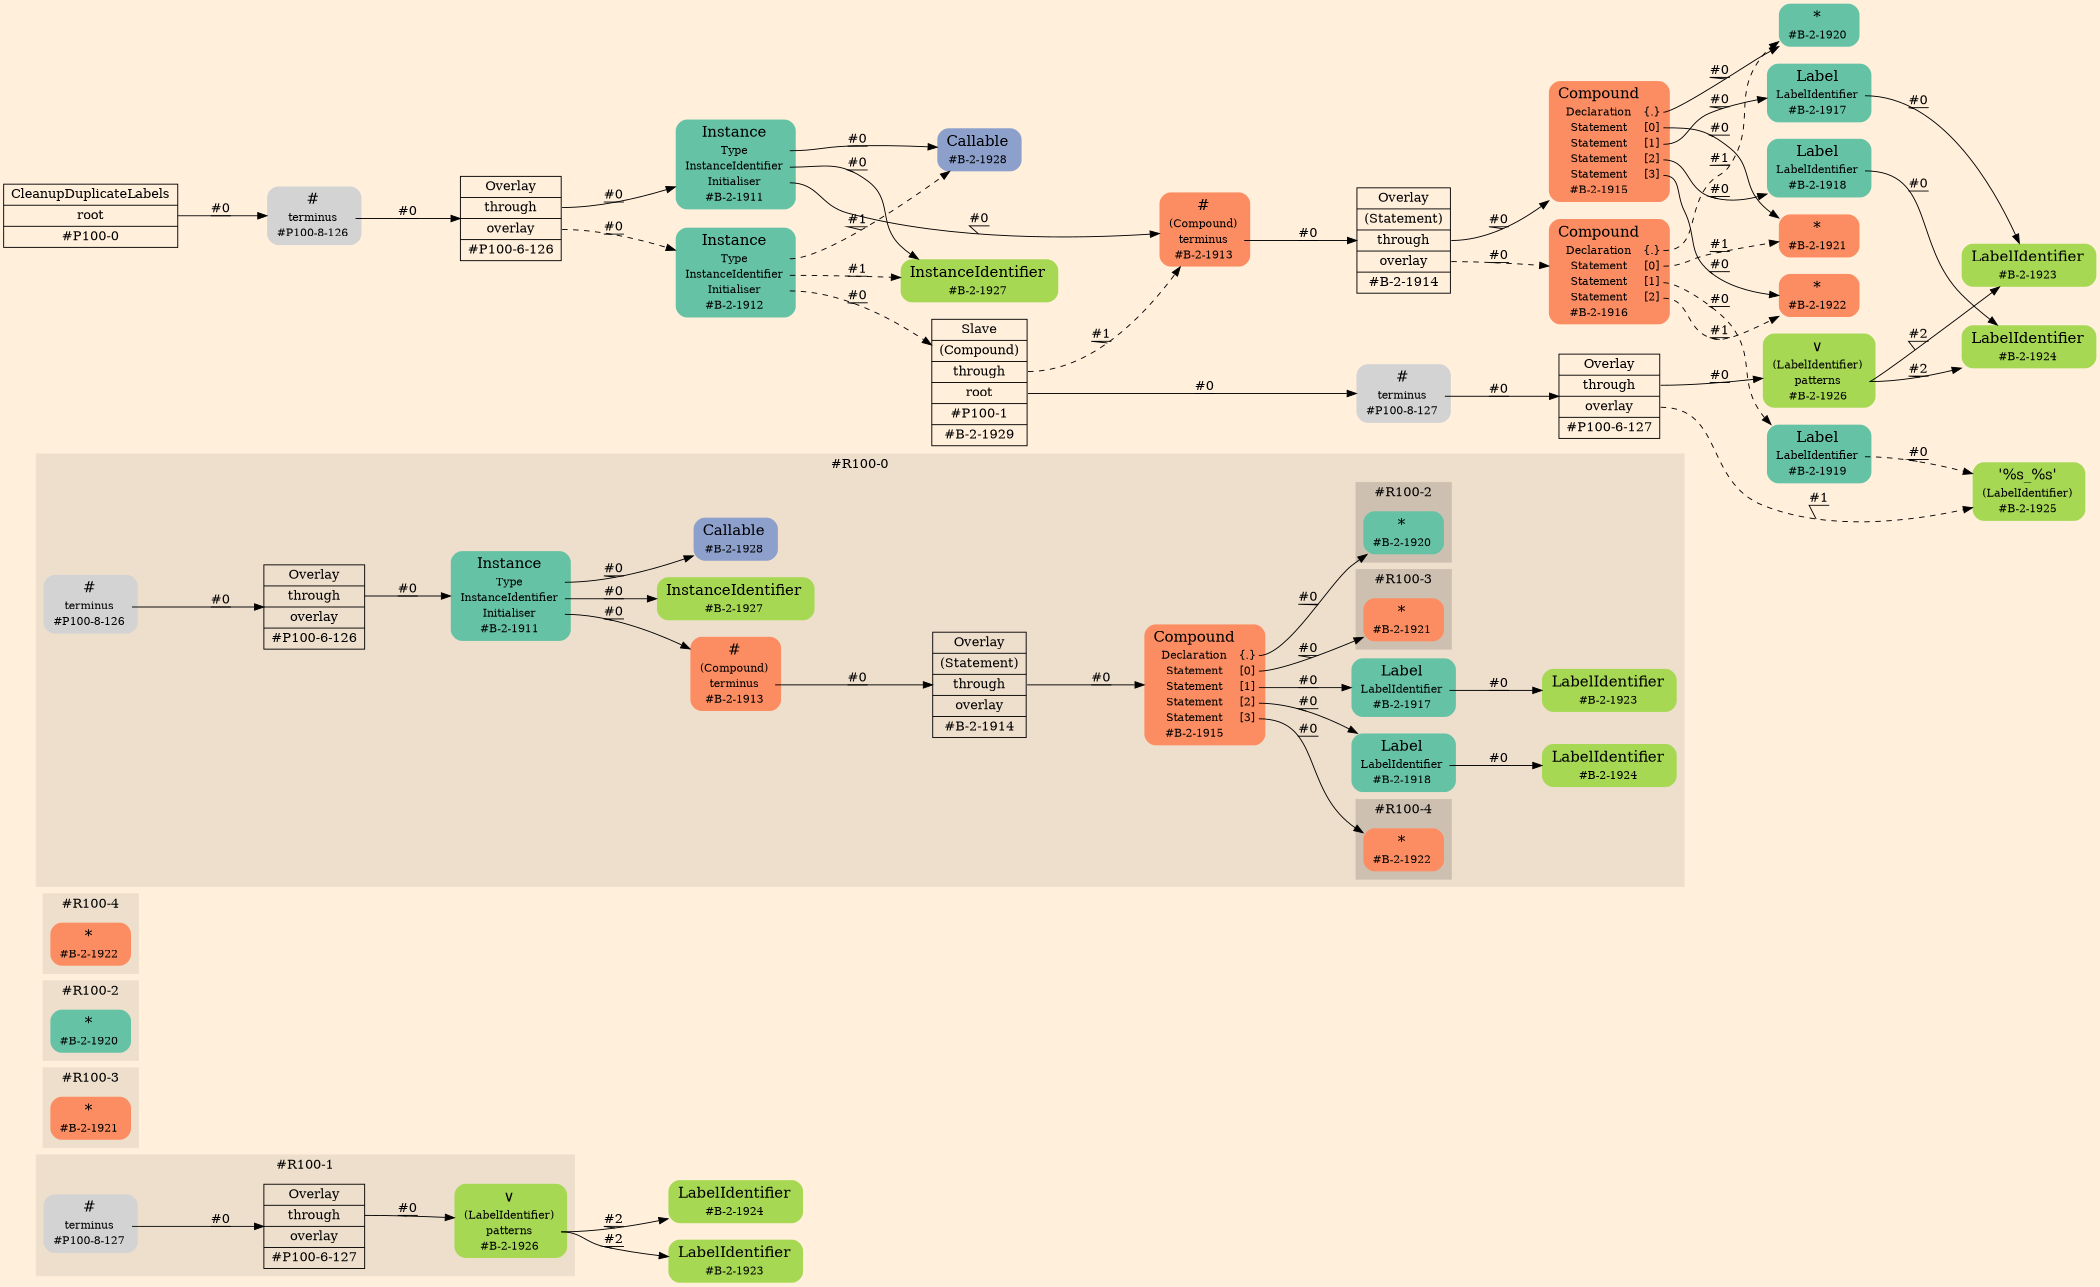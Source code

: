 digraph Inferno {
graph [
rankdir = "LR"
ranksep = 1.0
size = "14,20"
bgcolor = antiquewhite1
color = black
fontcolor = black
];
node [
];
"#R100-1/#B-2-1924" [
shape = "plaintext"
fillcolor = "/set28/5"
label = <<TABLE BORDER="0" CELLBORDER="0" CELLSPACING="0">
 <TR>
  <TD><FONT POINT-SIZE="16.0">LabelIdentifier</FONT></TD>
  <TD></TD>
 </TR>
 <TR>
  <TD>#B-2-1924</TD>
  <TD PORT="port0"></TD>
 </TR>
</TABLE>>
style = "rounded,filled"
fontsize = "12"
];
"#R100-1/#B-2-1923" [
shape = "plaintext"
fillcolor = "/set28/5"
label = <<TABLE BORDER="0" CELLBORDER="0" CELLSPACING="0">
 <TR>
  <TD><FONT POINT-SIZE="16.0">LabelIdentifier</FONT></TD>
  <TD></TD>
 </TR>
 <TR>
  <TD>#B-2-1923</TD>
  <TD PORT="port0"></TD>
 </TR>
</TABLE>>
style = "rounded,filled"
fontsize = "12"
];
subgraph "cluster#R100-1" {
label = "#R100-1"
style = "filled"
color = antiquewhite2
"#R100-1/#B-2-1926" [
shape = "plaintext"
fillcolor = "/set28/5"
label = <<TABLE BORDER="0" CELLBORDER="0" CELLSPACING="0">
 <TR>
  <TD><FONT POINT-SIZE="16.0">∨</FONT></TD>
  <TD></TD>
 </TR>
 <TR>
  <TD>(LabelIdentifier)</TD>
  <TD PORT="port0"></TD>
 </TR>
 <TR>
  <TD>patterns</TD>
  <TD PORT="port1"></TD>
 </TR>
 <TR>
  <TD>#B-2-1926</TD>
  <TD PORT="port2"></TD>
 </TR>
</TABLE>>
style = "rounded,filled"
fontsize = "12"
];
"#R100-1/#P100-8-127" [
shape = "plaintext"
label = <<TABLE BORDER="0" CELLBORDER="0" CELLSPACING="0">
 <TR>
  <TD><FONT POINT-SIZE="16.0">#</FONT></TD>
  <TD></TD>
 </TR>
 <TR>
  <TD>terminus</TD>
  <TD PORT="port0"></TD>
 </TR>
 <TR>
  <TD>#P100-8-127</TD>
  <TD PORT="port1"></TD>
 </TR>
</TABLE>>
style = "rounded,filled"
fontsize = "12"
];
"#R100-1/#P100-6-127" [
shape = "record"
fillcolor = antiquewhite2
label = "<fixed> Overlay | <port0> through | <port1> overlay | <port2> #P100-6-127"
style = "filled"
fontsize = "14"
color = black
fontcolor = black
];
}
subgraph "cluster#R100-3" {
label = "#R100-3"
style = "filled"
color = antiquewhite2
"#R100-3/#B-2-1921" [
shape = "plaintext"
fillcolor = "/set28/2"
label = <<TABLE BORDER="0" CELLBORDER="0" CELLSPACING="0">
 <TR>
  <TD><FONT POINT-SIZE="16.0">*</FONT></TD>
  <TD></TD>
 </TR>
 <TR>
  <TD>#B-2-1921</TD>
  <TD PORT="port0"></TD>
 </TR>
</TABLE>>
style = "rounded,filled"
fontsize = "12"
];
}
subgraph "cluster#R100-2" {
label = "#R100-2"
style = "filled"
color = antiquewhite2
"#R100-2/#B-2-1920" [
shape = "plaintext"
fillcolor = "/set28/1"
label = <<TABLE BORDER="0" CELLBORDER="0" CELLSPACING="0">
 <TR>
  <TD><FONT POINT-SIZE="16.0">*</FONT></TD>
  <TD></TD>
 </TR>
 <TR>
  <TD>#B-2-1920</TD>
  <TD PORT="port0"></TD>
 </TR>
</TABLE>>
style = "rounded,filled"
fontsize = "12"
];
}
subgraph "cluster#R100-4" {
label = "#R100-4"
style = "filled"
color = antiquewhite2
"#R100-4/#B-2-1922" [
shape = "plaintext"
fillcolor = "/set28/2"
label = <<TABLE BORDER="0" CELLBORDER="0" CELLSPACING="0">
 <TR>
  <TD><FONT POINT-SIZE="16.0">*</FONT></TD>
  <TD></TD>
 </TR>
 <TR>
  <TD>#B-2-1922</TD>
  <TD PORT="port0"></TD>
 </TR>
</TABLE>>
style = "rounded,filled"
fontsize = "12"
];
}
subgraph "cluster#R100-0" {
label = "#R100-0"
style = "filled"
color = antiquewhite2
"#R100-0/#B-2-1928" [
shape = "plaintext"
fillcolor = "/set28/3"
label = <<TABLE BORDER="0" CELLBORDER="0" CELLSPACING="0">
 <TR>
  <TD><FONT POINT-SIZE="16.0">Callable</FONT></TD>
  <TD></TD>
 </TR>
 <TR>
  <TD>#B-2-1928</TD>
  <TD PORT="port0"></TD>
 </TR>
</TABLE>>
style = "rounded,filled"
fontsize = "12"
];
"#R100-0/#B-2-1911" [
shape = "plaintext"
fillcolor = "/set28/1"
label = <<TABLE BORDER="0" CELLBORDER="0" CELLSPACING="0">
 <TR>
  <TD><FONT POINT-SIZE="16.0">Instance</FONT></TD>
  <TD></TD>
 </TR>
 <TR>
  <TD>Type</TD>
  <TD PORT="port0"></TD>
 </TR>
 <TR>
  <TD>InstanceIdentifier</TD>
  <TD PORT="port1"></TD>
 </TR>
 <TR>
  <TD>Initialiser</TD>
  <TD PORT="port2"></TD>
 </TR>
 <TR>
  <TD>#B-2-1911</TD>
  <TD PORT="port3"></TD>
 </TR>
</TABLE>>
style = "rounded,filled"
fontsize = "12"
];
"#R100-0/#P100-8-126" [
shape = "plaintext"
label = <<TABLE BORDER="0" CELLBORDER="0" CELLSPACING="0">
 <TR>
  <TD><FONT POINT-SIZE="16.0">#</FONT></TD>
  <TD></TD>
 </TR>
 <TR>
  <TD>terminus</TD>
  <TD PORT="port0"></TD>
 </TR>
 <TR>
  <TD>#P100-8-126</TD>
  <TD PORT="port1"></TD>
 </TR>
</TABLE>>
style = "rounded,filled"
fontsize = "12"
];
"#R100-0/#P100-6-126" [
shape = "record"
fillcolor = antiquewhite2
label = "<fixed> Overlay | <port0> through | <port1> overlay | <port2> #P100-6-126"
style = "filled"
fontsize = "14"
color = black
fontcolor = black
];
"#R100-0/#B-2-1913" [
shape = "plaintext"
fillcolor = "/set28/2"
label = <<TABLE BORDER="0" CELLBORDER="0" CELLSPACING="0">
 <TR>
  <TD><FONT POINT-SIZE="16.0">#</FONT></TD>
  <TD></TD>
 </TR>
 <TR>
  <TD>(Compound)</TD>
  <TD PORT="port0"></TD>
 </TR>
 <TR>
  <TD>terminus</TD>
  <TD PORT="port1"></TD>
 </TR>
 <TR>
  <TD>#B-2-1913</TD>
  <TD PORT="port2"></TD>
 </TR>
</TABLE>>
style = "rounded,filled"
fontsize = "12"
];
"#R100-0/#B-2-1914" [
shape = "record"
fillcolor = antiquewhite2
label = "<fixed> Overlay | <port0> (Statement) | <port1> through | <port2> overlay | <port3> #B-2-1914"
style = "filled"
fontsize = "14"
color = black
fontcolor = black
];
"#R100-0/#B-2-1924" [
shape = "plaintext"
fillcolor = "/set28/5"
label = <<TABLE BORDER="0" CELLBORDER="0" CELLSPACING="0">
 <TR>
  <TD><FONT POINT-SIZE="16.0">LabelIdentifier</FONT></TD>
  <TD></TD>
 </TR>
 <TR>
  <TD>#B-2-1924</TD>
  <TD PORT="port0"></TD>
 </TR>
</TABLE>>
style = "rounded,filled"
fontsize = "12"
];
"#R100-0/#B-2-1915" [
shape = "plaintext"
fillcolor = "/set28/2"
label = <<TABLE BORDER="0" CELLBORDER="0" CELLSPACING="0">
 <TR>
  <TD><FONT POINT-SIZE="16.0">Compound</FONT></TD>
  <TD></TD>
 </TR>
 <TR>
  <TD>Declaration</TD>
  <TD PORT="port0">{.}</TD>
 </TR>
 <TR>
  <TD>Statement</TD>
  <TD PORT="port1">[0]</TD>
 </TR>
 <TR>
  <TD>Statement</TD>
  <TD PORT="port2">[1]</TD>
 </TR>
 <TR>
  <TD>Statement</TD>
  <TD PORT="port3">[2]</TD>
 </TR>
 <TR>
  <TD>Statement</TD>
  <TD PORT="port4">[3]</TD>
 </TR>
 <TR>
  <TD>#B-2-1915</TD>
  <TD PORT="port5"></TD>
 </TR>
</TABLE>>
style = "rounded,filled"
fontsize = "12"
];
"#R100-0/#B-2-1917" [
shape = "plaintext"
fillcolor = "/set28/1"
label = <<TABLE BORDER="0" CELLBORDER="0" CELLSPACING="0">
 <TR>
  <TD><FONT POINT-SIZE="16.0">Label</FONT></TD>
  <TD></TD>
 </TR>
 <TR>
  <TD>LabelIdentifier</TD>
  <TD PORT="port0"></TD>
 </TR>
 <TR>
  <TD>#B-2-1917</TD>
  <TD PORT="port1"></TD>
 </TR>
</TABLE>>
style = "rounded,filled"
fontsize = "12"
];
"#R100-0/#B-2-1923" [
shape = "plaintext"
fillcolor = "/set28/5"
label = <<TABLE BORDER="0" CELLBORDER="0" CELLSPACING="0">
 <TR>
  <TD><FONT POINT-SIZE="16.0">LabelIdentifier</FONT></TD>
  <TD></TD>
 </TR>
 <TR>
  <TD>#B-2-1923</TD>
  <TD PORT="port0"></TD>
 </TR>
</TABLE>>
style = "rounded,filled"
fontsize = "12"
];
"#R100-0/#B-2-1927" [
shape = "plaintext"
fillcolor = "/set28/5"
label = <<TABLE BORDER="0" CELLBORDER="0" CELLSPACING="0">
 <TR>
  <TD><FONT POINT-SIZE="16.0">InstanceIdentifier</FONT></TD>
  <TD></TD>
 </TR>
 <TR>
  <TD>#B-2-1927</TD>
  <TD PORT="port0"></TD>
 </TR>
</TABLE>>
style = "rounded,filled"
fontsize = "12"
];
"#R100-0/#B-2-1918" [
shape = "plaintext"
fillcolor = "/set28/1"
label = <<TABLE BORDER="0" CELLBORDER="0" CELLSPACING="0">
 <TR>
  <TD><FONT POINT-SIZE="16.0">Label</FONT></TD>
  <TD></TD>
 </TR>
 <TR>
  <TD>LabelIdentifier</TD>
  <TD PORT="port0"></TD>
 </TR>
 <TR>
  <TD>#B-2-1918</TD>
  <TD PORT="port1"></TD>
 </TR>
</TABLE>>
style = "rounded,filled"
fontsize = "12"
];
subgraph "cluster#R100-4" {
label = "#R100-4"
style = "filled"
color = antiquewhite3
"#R100-0/#B-2-1922" [
shape = "plaintext"
fillcolor = "/set28/2"
label = <<TABLE BORDER="0" CELLBORDER="0" CELLSPACING="0">
 <TR>
  <TD><FONT POINT-SIZE="16.0">*</FONT></TD>
  <TD></TD>
 </TR>
 <TR>
  <TD>#B-2-1922</TD>
  <TD PORT="port0"></TD>
 </TR>
</TABLE>>
style = "rounded,filled"
fontsize = "12"
];
}
subgraph "cluster#R100-2" {
label = "#R100-2"
style = "filled"
color = antiquewhite3
"#R100-0/#B-2-1920" [
shape = "plaintext"
fillcolor = "/set28/1"
label = <<TABLE BORDER="0" CELLBORDER="0" CELLSPACING="0">
 <TR>
  <TD><FONT POINT-SIZE="16.0">*</FONT></TD>
  <TD></TD>
 </TR>
 <TR>
  <TD>#B-2-1920</TD>
  <TD PORT="port0"></TD>
 </TR>
</TABLE>>
style = "rounded,filled"
fontsize = "12"
];
}
subgraph "cluster#R100-3" {
label = "#R100-3"
style = "filled"
color = antiquewhite3
"#R100-0/#B-2-1921" [
shape = "plaintext"
fillcolor = "/set28/2"
label = <<TABLE BORDER="0" CELLBORDER="0" CELLSPACING="0">
 <TR>
  <TD><FONT POINT-SIZE="16.0">*</FONT></TD>
  <TD></TD>
 </TR>
 <TR>
  <TD>#B-2-1921</TD>
  <TD PORT="port0"></TD>
 </TR>
</TABLE>>
style = "rounded,filled"
fontsize = "12"
];
}
}
"CR#P100-0" [
shape = "record"
fillcolor = antiquewhite1
label = "<fixed> CleanupDuplicateLabels | <port0> root | <port1> #P100-0"
style = "filled"
fontsize = "14"
color = black
fontcolor = black
];
"#P100-8-126" [
shape = "plaintext"
label = <<TABLE BORDER="0" CELLBORDER="0" CELLSPACING="0">
 <TR>
  <TD><FONT POINT-SIZE="16.0">#</FONT></TD>
  <TD></TD>
 </TR>
 <TR>
  <TD>terminus</TD>
  <TD PORT="port0"></TD>
 </TR>
 <TR>
  <TD>#P100-8-126</TD>
  <TD PORT="port1"></TD>
 </TR>
</TABLE>>
style = "rounded,filled"
fontsize = "12"
];
"#P100-6-126" [
shape = "record"
fillcolor = antiquewhite1
label = "<fixed> Overlay | <port0> through | <port1> overlay | <port2> #P100-6-126"
style = "filled"
fontsize = "14"
color = black
fontcolor = black
];
"#B-2-1911" [
shape = "plaintext"
fillcolor = "/set28/1"
label = <<TABLE BORDER="0" CELLBORDER="0" CELLSPACING="0">
 <TR>
  <TD><FONT POINT-SIZE="16.0">Instance</FONT></TD>
  <TD></TD>
 </TR>
 <TR>
  <TD>Type</TD>
  <TD PORT="port0"></TD>
 </TR>
 <TR>
  <TD>InstanceIdentifier</TD>
  <TD PORT="port1"></TD>
 </TR>
 <TR>
  <TD>Initialiser</TD>
  <TD PORT="port2"></TD>
 </TR>
 <TR>
  <TD>#B-2-1911</TD>
  <TD PORT="port3"></TD>
 </TR>
</TABLE>>
style = "rounded,filled"
fontsize = "12"
];
"#B-2-1928" [
shape = "plaintext"
fillcolor = "/set28/3"
label = <<TABLE BORDER="0" CELLBORDER="0" CELLSPACING="0">
 <TR>
  <TD><FONT POINT-SIZE="16.0">Callable</FONT></TD>
  <TD></TD>
 </TR>
 <TR>
  <TD>#B-2-1928</TD>
  <TD PORT="port0"></TD>
 </TR>
</TABLE>>
style = "rounded,filled"
fontsize = "12"
];
"#B-2-1927" [
shape = "plaintext"
fillcolor = "/set28/5"
label = <<TABLE BORDER="0" CELLBORDER="0" CELLSPACING="0">
 <TR>
  <TD><FONT POINT-SIZE="16.0">InstanceIdentifier</FONT></TD>
  <TD></TD>
 </TR>
 <TR>
  <TD>#B-2-1927</TD>
  <TD PORT="port0"></TD>
 </TR>
</TABLE>>
style = "rounded,filled"
fontsize = "12"
];
"#B-2-1913" [
shape = "plaintext"
fillcolor = "/set28/2"
label = <<TABLE BORDER="0" CELLBORDER="0" CELLSPACING="0">
 <TR>
  <TD><FONT POINT-SIZE="16.0">#</FONT></TD>
  <TD></TD>
 </TR>
 <TR>
  <TD>(Compound)</TD>
  <TD PORT="port0"></TD>
 </TR>
 <TR>
  <TD>terminus</TD>
  <TD PORT="port1"></TD>
 </TR>
 <TR>
  <TD>#B-2-1913</TD>
  <TD PORT="port2"></TD>
 </TR>
</TABLE>>
style = "rounded,filled"
fontsize = "12"
];
"#B-2-1914" [
shape = "record"
fillcolor = antiquewhite1
label = "<fixed> Overlay | <port0> (Statement) | <port1> through | <port2> overlay | <port3> #B-2-1914"
style = "filled"
fontsize = "14"
color = black
fontcolor = black
];
"#B-2-1915" [
shape = "plaintext"
fillcolor = "/set28/2"
label = <<TABLE BORDER="0" CELLBORDER="0" CELLSPACING="0">
 <TR>
  <TD><FONT POINT-SIZE="16.0">Compound</FONT></TD>
  <TD></TD>
 </TR>
 <TR>
  <TD>Declaration</TD>
  <TD PORT="port0">{.}</TD>
 </TR>
 <TR>
  <TD>Statement</TD>
  <TD PORT="port1">[0]</TD>
 </TR>
 <TR>
  <TD>Statement</TD>
  <TD PORT="port2">[1]</TD>
 </TR>
 <TR>
  <TD>Statement</TD>
  <TD PORT="port3">[2]</TD>
 </TR>
 <TR>
  <TD>Statement</TD>
  <TD PORT="port4">[3]</TD>
 </TR>
 <TR>
  <TD>#B-2-1915</TD>
  <TD PORT="port5"></TD>
 </TR>
</TABLE>>
style = "rounded,filled"
fontsize = "12"
];
"#B-2-1920" [
shape = "plaintext"
fillcolor = "/set28/1"
label = <<TABLE BORDER="0" CELLBORDER="0" CELLSPACING="0">
 <TR>
  <TD><FONT POINT-SIZE="16.0">*</FONT></TD>
  <TD></TD>
 </TR>
 <TR>
  <TD>#B-2-1920</TD>
  <TD PORT="port0"></TD>
 </TR>
</TABLE>>
style = "rounded,filled"
fontsize = "12"
];
"#B-2-1921" [
shape = "plaintext"
fillcolor = "/set28/2"
label = <<TABLE BORDER="0" CELLBORDER="0" CELLSPACING="0">
 <TR>
  <TD><FONT POINT-SIZE="16.0">*</FONT></TD>
  <TD></TD>
 </TR>
 <TR>
  <TD>#B-2-1921</TD>
  <TD PORT="port0"></TD>
 </TR>
</TABLE>>
style = "rounded,filled"
fontsize = "12"
];
"#B-2-1917" [
shape = "plaintext"
fillcolor = "/set28/1"
label = <<TABLE BORDER="0" CELLBORDER="0" CELLSPACING="0">
 <TR>
  <TD><FONT POINT-SIZE="16.0">Label</FONT></TD>
  <TD></TD>
 </TR>
 <TR>
  <TD>LabelIdentifier</TD>
  <TD PORT="port0"></TD>
 </TR>
 <TR>
  <TD>#B-2-1917</TD>
  <TD PORT="port1"></TD>
 </TR>
</TABLE>>
style = "rounded,filled"
fontsize = "12"
];
"#B-2-1923" [
shape = "plaintext"
fillcolor = "/set28/5"
label = <<TABLE BORDER="0" CELLBORDER="0" CELLSPACING="0">
 <TR>
  <TD><FONT POINT-SIZE="16.0">LabelIdentifier</FONT></TD>
  <TD></TD>
 </TR>
 <TR>
  <TD>#B-2-1923</TD>
  <TD PORT="port0"></TD>
 </TR>
</TABLE>>
style = "rounded,filled"
fontsize = "12"
];
"#B-2-1918" [
shape = "plaintext"
fillcolor = "/set28/1"
label = <<TABLE BORDER="0" CELLBORDER="0" CELLSPACING="0">
 <TR>
  <TD><FONT POINT-SIZE="16.0">Label</FONT></TD>
  <TD></TD>
 </TR>
 <TR>
  <TD>LabelIdentifier</TD>
  <TD PORT="port0"></TD>
 </TR>
 <TR>
  <TD>#B-2-1918</TD>
  <TD PORT="port1"></TD>
 </TR>
</TABLE>>
style = "rounded,filled"
fontsize = "12"
];
"#B-2-1924" [
shape = "plaintext"
fillcolor = "/set28/5"
label = <<TABLE BORDER="0" CELLBORDER="0" CELLSPACING="0">
 <TR>
  <TD><FONT POINT-SIZE="16.0">LabelIdentifier</FONT></TD>
  <TD></TD>
 </TR>
 <TR>
  <TD>#B-2-1924</TD>
  <TD PORT="port0"></TD>
 </TR>
</TABLE>>
style = "rounded,filled"
fontsize = "12"
];
"#B-2-1922" [
shape = "plaintext"
fillcolor = "/set28/2"
label = <<TABLE BORDER="0" CELLBORDER="0" CELLSPACING="0">
 <TR>
  <TD><FONT POINT-SIZE="16.0">*</FONT></TD>
  <TD></TD>
 </TR>
 <TR>
  <TD>#B-2-1922</TD>
  <TD PORT="port0"></TD>
 </TR>
</TABLE>>
style = "rounded,filled"
fontsize = "12"
];
"#B-2-1916" [
shape = "plaintext"
fillcolor = "/set28/2"
label = <<TABLE BORDER="0" CELLBORDER="0" CELLSPACING="0">
 <TR>
  <TD><FONT POINT-SIZE="16.0">Compound</FONT></TD>
  <TD></TD>
 </TR>
 <TR>
  <TD>Declaration</TD>
  <TD PORT="port0">{.}</TD>
 </TR>
 <TR>
  <TD>Statement</TD>
  <TD PORT="port1">[0]</TD>
 </TR>
 <TR>
  <TD>Statement</TD>
  <TD PORT="port2">[1]</TD>
 </TR>
 <TR>
  <TD>Statement</TD>
  <TD PORT="port3">[2]</TD>
 </TR>
 <TR>
  <TD>#B-2-1916</TD>
  <TD PORT="port4"></TD>
 </TR>
</TABLE>>
style = "rounded,filled"
fontsize = "12"
];
"#B-2-1919" [
shape = "plaintext"
fillcolor = "/set28/1"
label = <<TABLE BORDER="0" CELLBORDER="0" CELLSPACING="0">
 <TR>
  <TD><FONT POINT-SIZE="16.0">Label</FONT></TD>
  <TD></TD>
 </TR>
 <TR>
  <TD>LabelIdentifier</TD>
  <TD PORT="port0"></TD>
 </TR>
 <TR>
  <TD>#B-2-1919</TD>
  <TD PORT="port1"></TD>
 </TR>
</TABLE>>
style = "rounded,filled"
fontsize = "12"
];
"#B-2-1925" [
shape = "plaintext"
fillcolor = "/set28/5"
label = <<TABLE BORDER="0" CELLBORDER="0" CELLSPACING="0">
 <TR>
  <TD><FONT POINT-SIZE="16.0">'%s_%s'</FONT></TD>
  <TD></TD>
 </TR>
 <TR>
  <TD>(LabelIdentifier)</TD>
  <TD PORT="port0"></TD>
 </TR>
 <TR>
  <TD>#B-2-1925</TD>
  <TD PORT="port1"></TD>
 </TR>
</TABLE>>
style = "rounded,filled"
fontsize = "12"
];
"#B-2-1912" [
shape = "plaintext"
fillcolor = "/set28/1"
label = <<TABLE BORDER="0" CELLBORDER="0" CELLSPACING="0">
 <TR>
  <TD><FONT POINT-SIZE="16.0">Instance</FONT></TD>
  <TD></TD>
 </TR>
 <TR>
  <TD>Type</TD>
  <TD PORT="port0"></TD>
 </TR>
 <TR>
  <TD>InstanceIdentifier</TD>
  <TD PORT="port1"></TD>
 </TR>
 <TR>
  <TD>Initialiser</TD>
  <TD PORT="port2"></TD>
 </TR>
 <TR>
  <TD>#B-2-1912</TD>
  <TD PORT="port3"></TD>
 </TR>
</TABLE>>
style = "rounded,filled"
fontsize = "12"
];
"#B-2-1929" [
shape = "record"
fillcolor = antiquewhite1
label = "<fixed> Slave | <port0> (Compound) | <port1> through | <port2> root | <port3> #P100-1 | <port4> #B-2-1929"
style = "filled"
fontsize = "14"
color = black
fontcolor = black
];
"#P100-8-127" [
shape = "plaintext"
label = <<TABLE BORDER="0" CELLBORDER="0" CELLSPACING="0">
 <TR>
  <TD><FONT POINT-SIZE="16.0">#</FONT></TD>
  <TD></TD>
 </TR>
 <TR>
  <TD>terminus</TD>
  <TD PORT="port0"></TD>
 </TR>
 <TR>
  <TD>#P100-8-127</TD>
  <TD PORT="port1"></TD>
 </TR>
</TABLE>>
style = "rounded,filled"
fontsize = "12"
];
"#P100-6-127" [
shape = "record"
fillcolor = antiquewhite1
label = "<fixed> Overlay | <port0> through | <port1> overlay | <port2> #P100-6-127"
style = "filled"
fontsize = "14"
color = black
fontcolor = black
];
"#B-2-1926" [
shape = "plaintext"
fillcolor = "/set28/5"
label = <<TABLE BORDER="0" CELLBORDER="0" CELLSPACING="0">
 <TR>
  <TD><FONT POINT-SIZE="16.0">∨</FONT></TD>
  <TD></TD>
 </TR>
 <TR>
  <TD>(LabelIdentifier)</TD>
  <TD PORT="port0"></TD>
 </TR>
 <TR>
  <TD>patterns</TD>
  <TD PORT="port1"></TD>
 </TR>
 <TR>
  <TD>#B-2-1926</TD>
  <TD PORT="port2"></TD>
 </TR>
</TABLE>>
style = "rounded,filled"
fontsize = "12"
];
"CR#P100-0":port0 -> "#P100-8-126" [style="solid"
label = "#0"
decorate = true
color = black
fontcolor = black
];
"#P100-8-126":port0 -> "#P100-6-126" [style="solid"
label = "#0"
decorate = true
color = black
fontcolor = black
];
"#P100-6-126":port0 -> "#B-2-1911" [style="solid"
label = "#0"
decorate = true
color = black
fontcolor = black
];
"#P100-6-126":port1 -> "#B-2-1912" [style="dashed"
label = "#0"
decorate = true
color = black
fontcolor = black
];
"#B-2-1911":port0 -> "#B-2-1928" [style="solid"
label = "#0"
decorate = true
color = black
fontcolor = black
];
"#B-2-1911":port1 -> "#B-2-1927" [style="solid"
label = "#0"
decorate = true
color = black
fontcolor = black
];
"#B-2-1911":port2 -> "#B-2-1913" [style="solid"
label = "#0"
decorate = true
color = black
fontcolor = black
];
"#B-2-1913":port1 -> "#B-2-1914" [style="solid"
label = "#0"
decorate = true
color = black
fontcolor = black
];
"#B-2-1914":port1 -> "#B-2-1915" [style="solid"
label = "#0"
decorate = true
color = black
fontcolor = black
];
"#B-2-1914":port2 -> "#B-2-1916" [style="dashed"
label = "#0"
decorate = true
color = black
fontcolor = black
];
"#B-2-1915":port0 -> "#B-2-1920" [style="solid"
label = "#0"
decorate = true
color = black
fontcolor = black
];
"#B-2-1915":port1 -> "#B-2-1921" [style="solid"
label = "#0"
decorate = true
color = black
fontcolor = black
];
"#B-2-1915":port2 -> "#B-2-1917" [style="solid"
label = "#0"
decorate = true
color = black
fontcolor = black
];
"#B-2-1915":port3 -> "#B-2-1918" [style="solid"
label = "#0"
decorate = true
color = black
fontcolor = black
];
"#B-2-1915":port4 -> "#B-2-1922" [style="solid"
label = "#0"
decorate = true
color = black
fontcolor = black
];
"#B-2-1917":port0 -> "#B-2-1923" [style="solid"
label = "#0"
decorate = true
color = black
fontcolor = black
];
"#B-2-1918":port0 -> "#B-2-1924" [style="solid"
label = "#0"
decorate = true
color = black
fontcolor = black
];
"#B-2-1916":port0 -> "#B-2-1920" [style="dashed"
label = "#1"
decorate = true
color = black
fontcolor = black
];
"#B-2-1916":port1 -> "#B-2-1921" [style="dashed"
label = "#1"
decorate = true
color = black
fontcolor = black
];
"#B-2-1916":port2 -> "#B-2-1919" [style="dashed"
label = "#0"
decorate = true
color = black
fontcolor = black
];
"#B-2-1916":port3 -> "#B-2-1922" [style="dashed"
label = "#1"
decorate = true
color = black
fontcolor = black
];
"#B-2-1919":port0 -> "#B-2-1925" [style="dashed"
label = "#0"
decorate = true
color = black
fontcolor = black
];
"#B-2-1912":port0 -> "#B-2-1928" [style="dashed"
label = "#1"
decorate = true
color = black
fontcolor = black
];
"#B-2-1912":port1 -> "#B-2-1927" [style="dashed"
label = "#1"
decorate = true
color = black
fontcolor = black
];
"#B-2-1912":port2 -> "#B-2-1929" [style="dashed"
label = "#0"
decorate = true
color = black
fontcolor = black
];
"#B-2-1929":port1 -> "#B-2-1913" [style="dashed"
label = "#1"
decorate = true
color = black
fontcolor = black
];
"#B-2-1929":port2 -> "#P100-8-127" [style="solid"
label = "#0"
decorate = true
color = black
fontcolor = black
];
"#P100-8-127":port0 -> "#P100-6-127" [style="solid"
label = "#0"
decorate = true
color = black
fontcolor = black
];
"#P100-6-127":port0 -> "#B-2-1926" [style="solid"
label = "#0"
decorate = true
color = black
fontcolor = black
];
"#P100-6-127":port1 -> "#B-2-1925" [style="dashed"
label = "#1"
decorate = true
color = black
fontcolor = black
];
"#B-2-1926":port1 -> "#B-2-1923" [style="solid"
label = "#2"
decorate = true
color = black
fontcolor = black
];
"#B-2-1926":port1 -> "#B-2-1924" [style="solid"
label = "#2"
decorate = true
color = black
fontcolor = black
];
"#R100-0/#B-2-1911":port0 -> "#R100-0/#B-2-1928" [style="solid"
label = "#0"
decorate = true
color = black
fontcolor = black
];
"#R100-0/#B-2-1911":port1 -> "#R100-0/#B-2-1927" [style="solid"
label = "#0"
decorate = true
color = black
fontcolor = black
];
"#R100-0/#B-2-1911":port2 -> "#R100-0/#B-2-1913" [style="solid"
label = "#0"
decorate = true
color = black
fontcolor = black
];
"#R100-0/#P100-8-126":port0 -> "#R100-0/#P100-6-126" [style="solid"
label = "#0"
decorate = true
color = black
fontcolor = black
];
"#R100-0/#P100-6-126":port0 -> "#R100-0/#B-2-1911" [style="solid"
label = "#0"
decorate = true
color = black
fontcolor = black
];
"#R100-0/#B-2-1913":port1 -> "#R100-0/#B-2-1914" [style="solid"
label = "#0"
decorate = true
color = black
fontcolor = black
];
"#R100-0/#B-2-1914":port1 -> "#R100-0/#B-2-1915" [style="solid"
label = "#0"
decorate = true
color = black
fontcolor = black
];
"#R100-0/#B-2-1915":port0 -> "#R100-0/#B-2-1920" [style="solid"
label = "#0"
decorate = true
color = black
fontcolor = black
];
"#R100-0/#B-2-1915":port1 -> "#R100-0/#B-2-1921" [style="solid"
label = "#0"
decorate = true
color = black
fontcolor = black
];
"#R100-0/#B-2-1915":port2 -> "#R100-0/#B-2-1917" [style="solid"
label = "#0"
decorate = true
color = black
fontcolor = black
];
"#R100-0/#B-2-1915":port3 -> "#R100-0/#B-2-1918" [style="solid"
label = "#0"
decorate = true
color = black
fontcolor = black
];
"#R100-0/#B-2-1915":port4 -> "#R100-0/#B-2-1922" [style="solid"
label = "#0"
decorate = true
color = black
fontcolor = black
];
"#R100-0/#B-2-1917":port0 -> "#R100-0/#B-2-1923" [style="solid"
label = "#0"
decorate = true
color = black
fontcolor = black
];
"#R100-0/#B-2-1918":port0 -> "#R100-0/#B-2-1924" [style="solid"
label = "#0"
decorate = true
color = black
fontcolor = black
];
"#R100-1/#B-2-1926":port1 -> "#R100-1/#B-2-1923" [style="solid"
label = "#2"
decorate = true
color = black
fontcolor = black
];
"#R100-1/#B-2-1926":port1 -> "#R100-1/#B-2-1924" [style="solid"
label = "#2"
decorate = true
color = black
fontcolor = black
];
"#R100-1/#P100-8-127":port0 -> "#R100-1/#P100-6-127" [style="solid"
label = "#0"
decorate = true
color = black
fontcolor = black
];
"#R100-1/#P100-6-127":port0 -> "#R100-1/#B-2-1926" [style="solid"
label = "#0"
decorate = true
color = black
fontcolor = black
];
}
